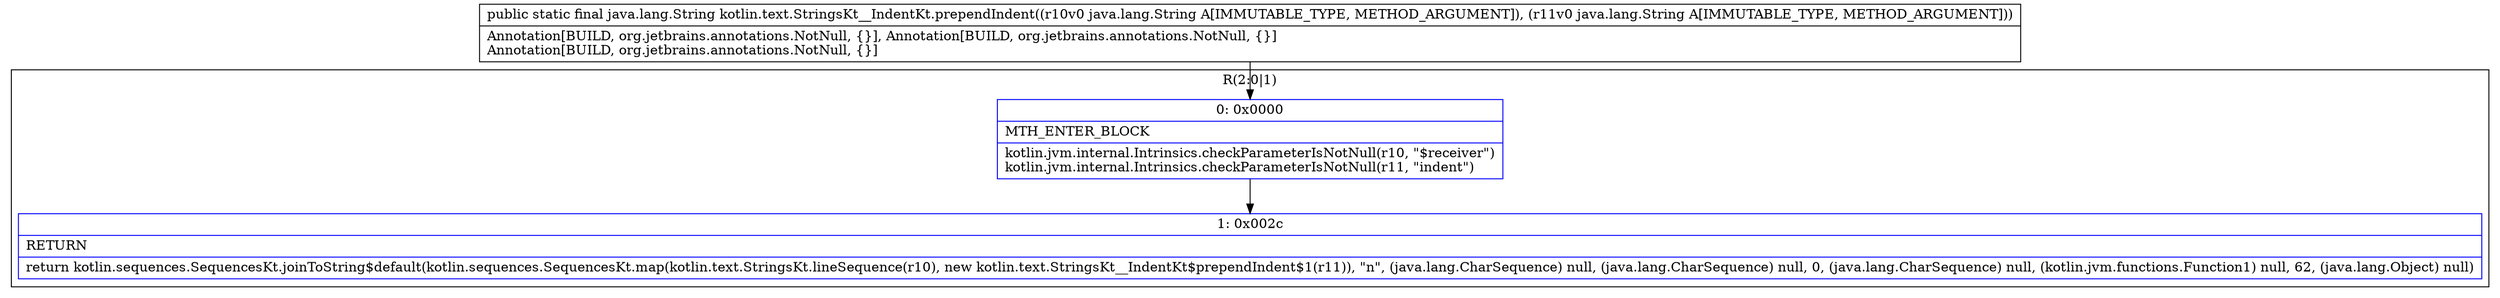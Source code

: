 digraph "CFG forkotlin.text.StringsKt__IndentKt.prependIndent(Ljava\/lang\/String;Ljava\/lang\/String;)Ljava\/lang\/String;" {
subgraph cluster_Region_1907859727 {
label = "R(2:0|1)";
node [shape=record,color=blue];
Node_0 [shape=record,label="{0\:\ 0x0000|MTH_ENTER_BLOCK\l|kotlin.jvm.internal.Intrinsics.checkParameterIsNotNull(r10, \"$receiver\")\lkotlin.jvm.internal.Intrinsics.checkParameterIsNotNull(r11, \"indent\")\l}"];
Node_1 [shape=record,label="{1\:\ 0x002c|RETURN\l|return kotlin.sequences.SequencesKt.joinToString$default(kotlin.sequences.SequencesKt.map(kotlin.text.StringsKt.lineSequence(r10), new kotlin.text.StringsKt__IndentKt$prependIndent$1(r11)), \"n\", (java.lang.CharSequence) null, (java.lang.CharSequence) null, 0, (java.lang.CharSequence) null, (kotlin.jvm.functions.Function1) null, 62, (java.lang.Object) null)\l}"];
}
MethodNode[shape=record,label="{public static final java.lang.String kotlin.text.StringsKt__IndentKt.prependIndent((r10v0 java.lang.String A[IMMUTABLE_TYPE, METHOD_ARGUMENT]), (r11v0 java.lang.String A[IMMUTABLE_TYPE, METHOD_ARGUMENT]))  | Annotation[BUILD, org.jetbrains.annotations.NotNull, \{\}], Annotation[BUILD, org.jetbrains.annotations.NotNull, \{\}]\lAnnotation[BUILD, org.jetbrains.annotations.NotNull, \{\}]\l}"];
MethodNode -> Node_0;
Node_0 -> Node_1;
}


